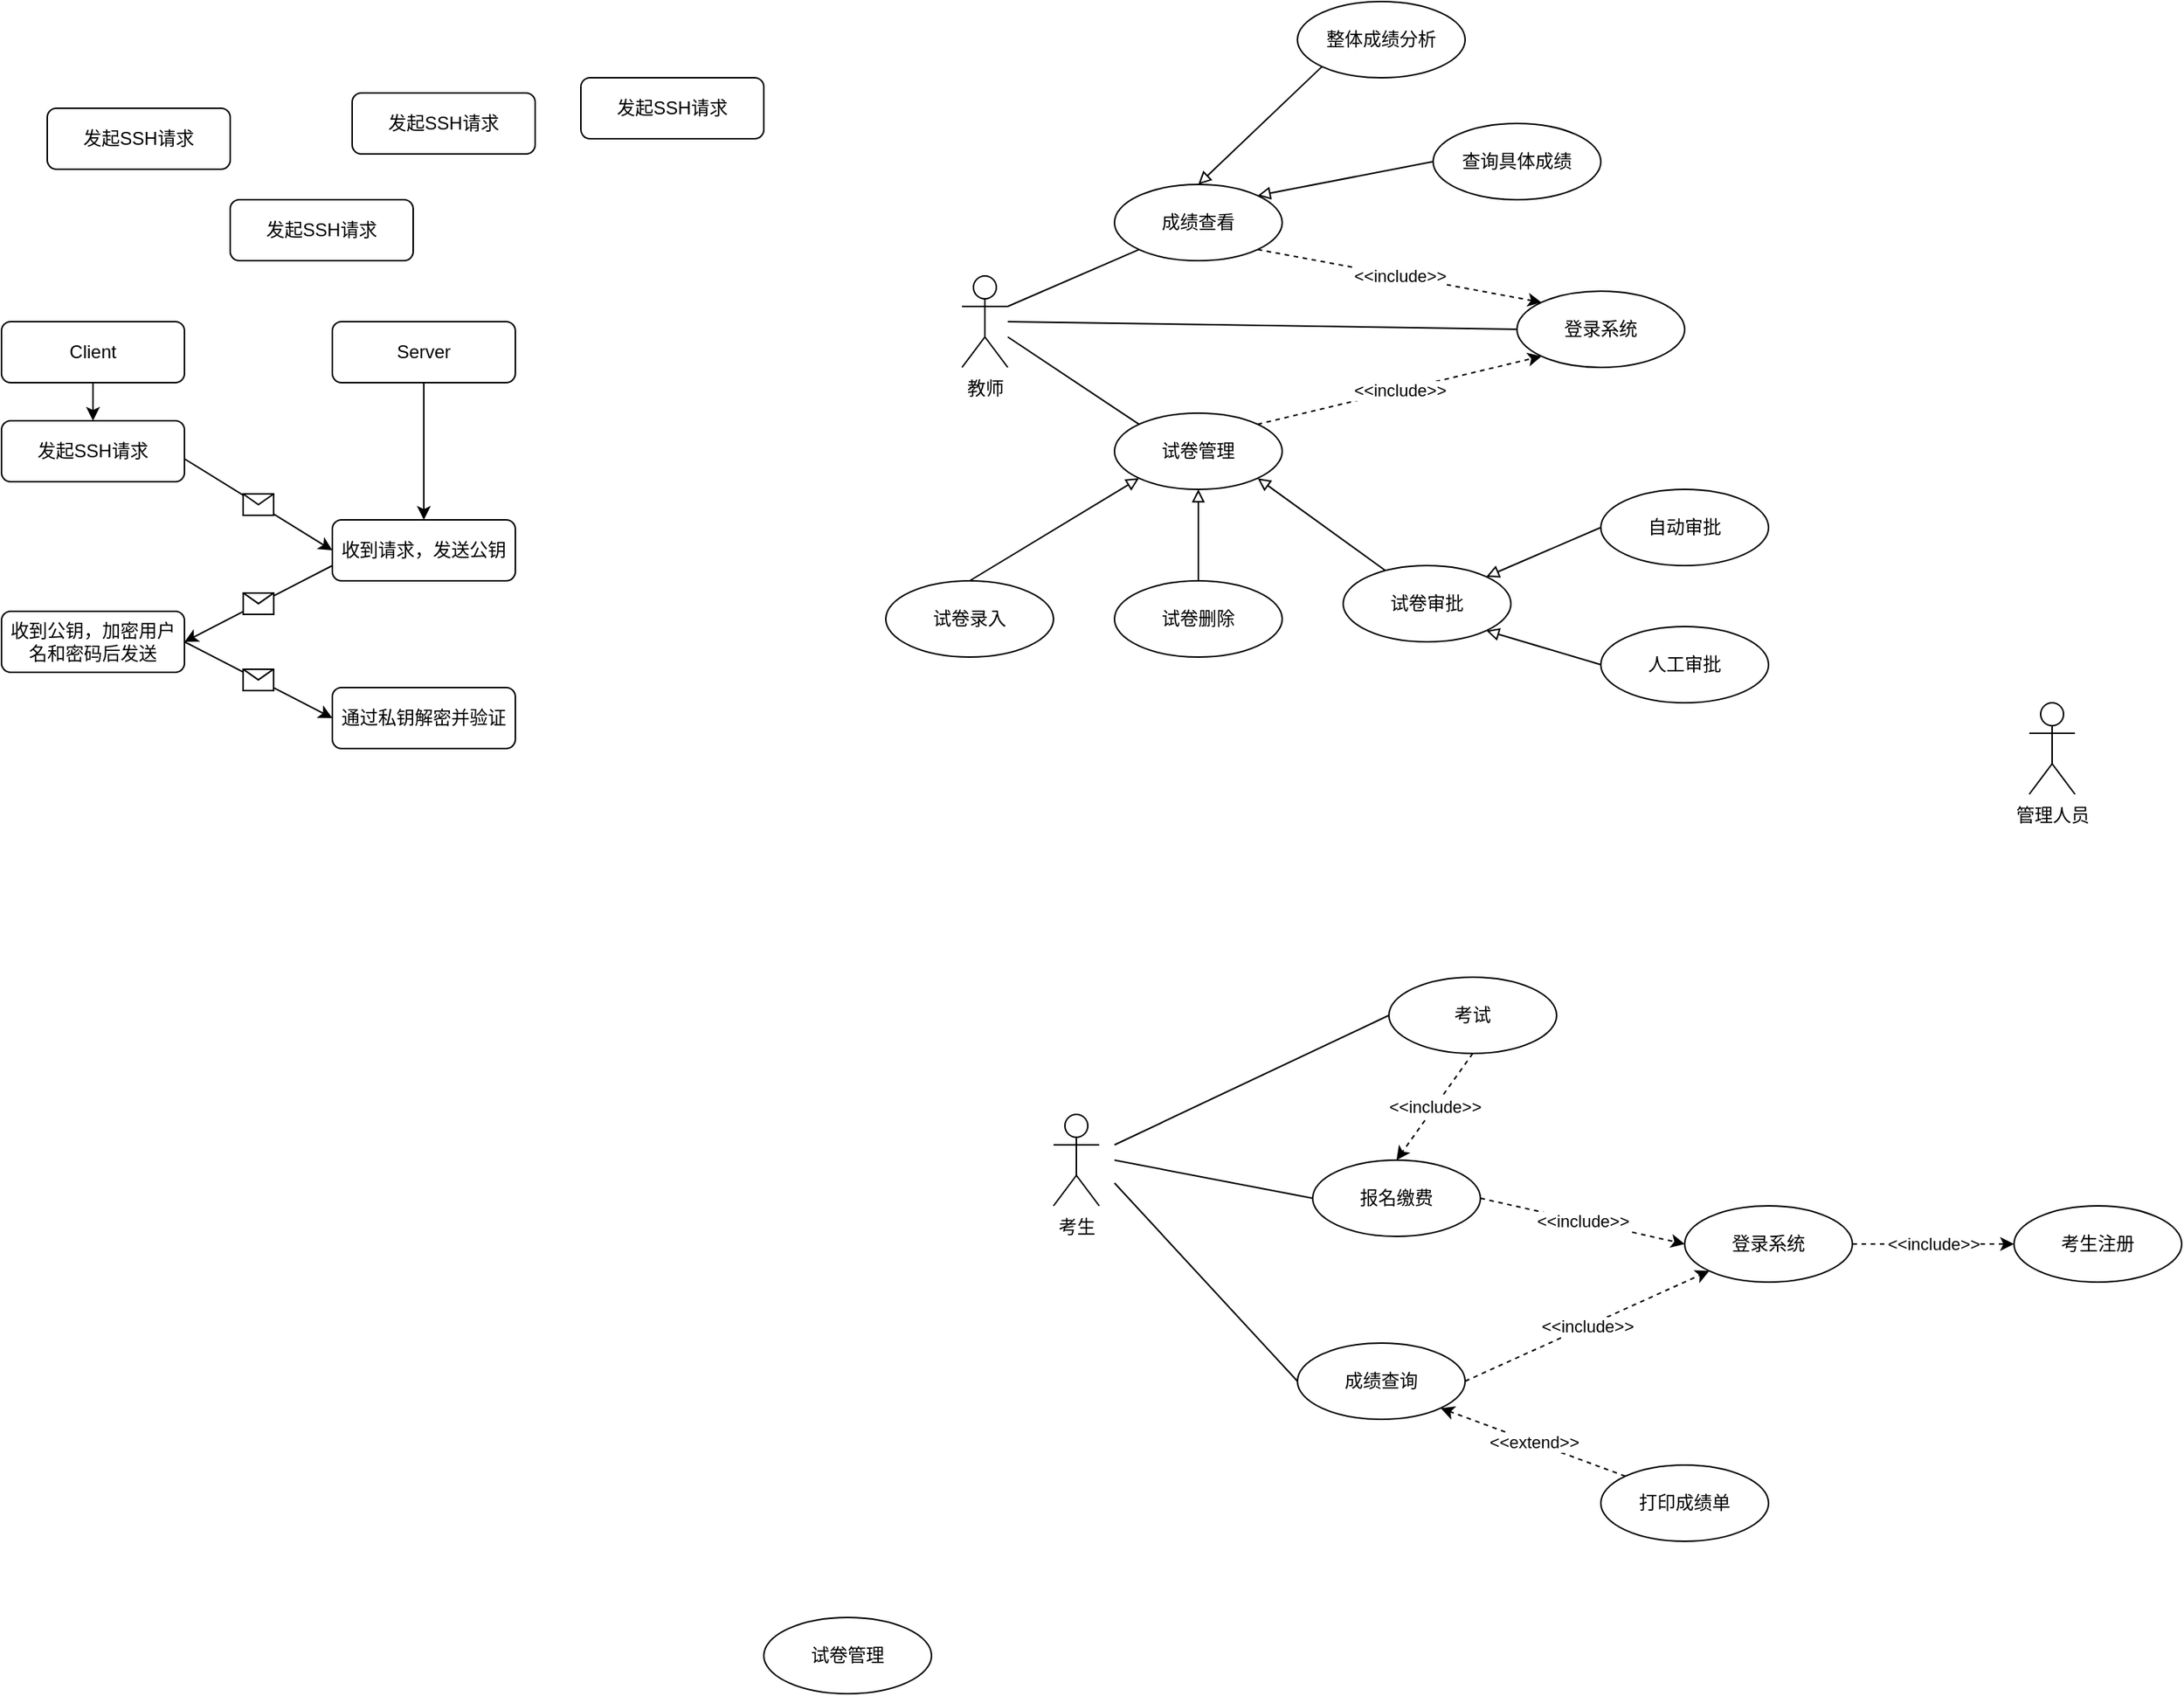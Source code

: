 <mxfile version="21.3.7" type="github">
  <diagram name="第 1 页" id="wWUAdz8lI7sKBqC8GPak">
    <mxGraphModel dx="1841" dy="1853" grid="1" gridSize="10" guides="1" tooltips="1" connect="1" arrows="1" fold="1" page="1" pageScale="1" pageWidth="827" pageHeight="1169" math="0" shadow="0">
      <root>
        <mxCell id="0" />
        <mxCell id="1" parent="0" />
        <mxCell id="67cp0wCS2jolBxcsPaVe-2" value="考生" style="shape=umlActor;verticalLabelPosition=bottom;verticalAlign=top;html=1;outlineConnect=0;" parent="1" vertex="1">
          <mxGeometry y="700" width="30" height="60" as="geometry" />
        </mxCell>
        <mxCell id="67cp0wCS2jolBxcsPaVe-6" value="教师" style="shape=umlActor;verticalLabelPosition=bottom;verticalAlign=top;html=1;outlineConnect=0;" parent="1" vertex="1">
          <mxGeometry x="-60" y="150" width="30" height="60" as="geometry" />
        </mxCell>
        <mxCell id="67cp0wCS2jolBxcsPaVe-7" value="管理人员" style="shape=umlActor;verticalLabelPosition=bottom;verticalAlign=top;html=1;outlineConnect=0;" parent="1" vertex="1">
          <mxGeometry x="640" y="430" width="30" height="60" as="geometry" />
        </mxCell>
        <mxCell id="67cp0wCS2jolBxcsPaVe-54" value="&amp;lt;&amp;lt;include&amp;gt;&amp;gt;" style="rounded=0;orthogonalLoop=1;jettySize=auto;html=1;exitX=1;exitY=0;exitDx=0;exitDy=0;entryX=0;entryY=1;entryDx=0;entryDy=0;dashed=1;" parent="1" source="67cp0wCS2jolBxcsPaVe-8" target="67cp0wCS2jolBxcsPaVe-52" edge="1">
          <mxGeometry relative="1" as="geometry" />
        </mxCell>
        <mxCell id="67cp0wCS2jolBxcsPaVe-8" value="试卷管理" style="ellipse;whiteSpace=wrap;html=1;" parent="1" vertex="1">
          <mxGeometry x="40" y="240" width="110" height="50" as="geometry" />
        </mxCell>
        <mxCell id="67cp0wCS2jolBxcsPaVe-10" value="" style="endArrow=none;html=1;rounded=0;entryX=0;entryY=0;entryDx=0;entryDy=0;" parent="1" target="67cp0wCS2jolBxcsPaVe-8" edge="1">
          <mxGeometry width="50" height="50" relative="1" as="geometry">
            <mxPoint x="-30" y="190" as="sourcePoint" />
            <mxPoint x="20" y="140" as="targetPoint" />
          </mxGeometry>
        </mxCell>
        <mxCell id="67cp0wCS2jolBxcsPaVe-14" value="试卷管理" style="ellipse;whiteSpace=wrap;html=1;" parent="1" vertex="1">
          <mxGeometry x="-190" y="1030" width="110" height="50" as="geometry" />
        </mxCell>
        <mxCell id="67cp0wCS2jolBxcsPaVe-60" style="rounded=0;orthogonalLoop=1;jettySize=auto;html=1;exitX=0;exitY=0.5;exitDx=0;exitDy=0;entryX=1;entryY=0;entryDx=0;entryDy=0;endArrow=block;endFill=0;" parent="1" source="67cp0wCS2jolBxcsPaVe-16" target="67cp0wCS2jolBxcsPaVe-17" edge="1">
          <mxGeometry relative="1" as="geometry" />
        </mxCell>
        <mxCell id="67cp0wCS2jolBxcsPaVe-16" value="查询具体成绩" style="ellipse;whiteSpace=wrap;html=1;" parent="1" vertex="1">
          <mxGeometry x="249" y="50" width="110" height="50" as="geometry" />
        </mxCell>
        <mxCell id="67cp0wCS2jolBxcsPaVe-17" value="成绩查看" style="ellipse;whiteSpace=wrap;html=1;" parent="1" vertex="1">
          <mxGeometry x="40" y="90" width="110" height="50" as="geometry" />
        </mxCell>
        <mxCell id="67cp0wCS2jolBxcsPaVe-48" value="&amp;lt;&amp;lt;extend&amp;gt;&amp;gt;" style="rounded=0;orthogonalLoop=1;jettySize=auto;html=1;exitX=0;exitY=0;exitDx=0;exitDy=0;entryX=1;entryY=1;entryDx=0;entryDy=0;dashed=1;" parent="1" source="67cp0wCS2jolBxcsPaVe-18" target="67cp0wCS2jolBxcsPaVe-20" edge="1">
          <mxGeometry relative="1" as="geometry" />
        </mxCell>
        <mxCell id="67cp0wCS2jolBxcsPaVe-18" value="打印成绩单" style="ellipse;whiteSpace=wrap;html=1;" parent="1" vertex="1">
          <mxGeometry x="359" y="930" width="110" height="50" as="geometry" />
        </mxCell>
        <mxCell id="67cp0wCS2jolBxcsPaVe-20" value="成绩查询" style="ellipse;whiteSpace=wrap;html=1;" parent="1" vertex="1">
          <mxGeometry x="160" y="850" width="110" height="50" as="geometry" />
        </mxCell>
        <mxCell id="67cp0wCS2jolBxcsPaVe-21" value="考试" style="ellipse;whiteSpace=wrap;html=1;" parent="1" vertex="1">
          <mxGeometry x="220" y="610" width="110" height="50" as="geometry" />
        </mxCell>
        <mxCell id="67cp0wCS2jolBxcsPaVe-22" value="报名缴费" style="ellipse;whiteSpace=wrap;html=1;" parent="1" vertex="1">
          <mxGeometry x="170" y="730" width="110" height="50" as="geometry" />
        </mxCell>
        <mxCell id="67cp0wCS2jolBxcsPaVe-23" value="考生注册" style="ellipse;whiteSpace=wrap;html=1;" parent="1" vertex="1">
          <mxGeometry x="630" y="760" width="110" height="50" as="geometry" />
        </mxCell>
        <mxCell id="67cp0wCS2jolBxcsPaVe-35" value="&amp;lt;&amp;lt;include&amp;gt;&amp;gt;" style="edgeStyle=orthogonalEdgeStyle;rounded=0;orthogonalLoop=1;jettySize=auto;html=1;exitX=1;exitY=0.5;exitDx=0;exitDy=0;entryX=0;entryY=0.5;entryDx=0;entryDy=0;dashed=1;" parent="1" source="67cp0wCS2jolBxcsPaVe-24" target="67cp0wCS2jolBxcsPaVe-23" edge="1">
          <mxGeometry relative="1" as="geometry" />
        </mxCell>
        <mxCell id="67cp0wCS2jolBxcsPaVe-24" value="登录系统" style="ellipse;whiteSpace=wrap;html=1;" parent="1" vertex="1">
          <mxGeometry x="414" y="760" width="110" height="50" as="geometry" />
        </mxCell>
        <mxCell id="67cp0wCS2jolBxcsPaVe-29" value="" style="edgeStyle=orthogonalEdgeStyle;rounded=0;orthogonalLoop=1;jettySize=auto;html=1;exitX=0.5;exitY=0;exitDx=0;exitDy=0;entryX=0.5;entryY=1;entryDx=0;entryDy=0;endArrow=block;endFill=0;" parent="1" source="67cp0wCS2jolBxcsPaVe-25" target="67cp0wCS2jolBxcsPaVe-8" edge="1">
          <mxGeometry relative="1" as="geometry">
            <mxPoint as="offset" />
          </mxGeometry>
        </mxCell>
        <mxCell id="67cp0wCS2jolBxcsPaVe-25" value="试卷删除" style="ellipse;whiteSpace=wrap;html=1;" parent="1" vertex="1">
          <mxGeometry x="40" y="350" width="110" height="50" as="geometry" />
        </mxCell>
        <mxCell id="67cp0wCS2jolBxcsPaVe-28" value="" style="rounded=0;orthogonalLoop=1;jettySize=auto;html=1;exitX=0.5;exitY=0;exitDx=0;exitDy=0;entryX=0;entryY=1;entryDx=0;entryDy=0;endArrow=block;endFill=0;" parent="1" source="67cp0wCS2jolBxcsPaVe-26" target="67cp0wCS2jolBxcsPaVe-8" edge="1">
          <mxGeometry relative="1" as="geometry" />
        </mxCell>
        <mxCell id="67cp0wCS2jolBxcsPaVe-26" value="试卷录入" style="ellipse;whiteSpace=wrap;html=1;" parent="1" vertex="1">
          <mxGeometry x="-110" y="350" width="110" height="50" as="geometry" />
        </mxCell>
        <mxCell id="67cp0wCS2jolBxcsPaVe-30" value="" style="rounded=0;orthogonalLoop=1;jettySize=auto;html=1;exitX=0.5;exitY=0;exitDx=0;exitDy=0;entryX=1;entryY=1;entryDx=0;entryDy=0;endArrow=block;endFill=0;" parent="1" target="67cp0wCS2jolBxcsPaVe-8" edge="1">
          <mxGeometry relative="1" as="geometry">
            <mxPoint x="227" y="350" as="sourcePoint" />
            <mxPoint x="125.891" y="292.678" as="targetPoint" />
          </mxGeometry>
        </mxCell>
        <mxCell id="67cp0wCS2jolBxcsPaVe-27" value="试卷审批" style="ellipse;whiteSpace=wrap;html=1;" parent="1" vertex="1">
          <mxGeometry x="190" y="340" width="110" height="50" as="geometry" />
        </mxCell>
        <mxCell id="67cp0wCS2jolBxcsPaVe-36" value="&amp;lt;&amp;lt;include&amp;gt;&amp;gt;" style="rounded=0;orthogonalLoop=1;jettySize=auto;html=1;exitX=1;exitY=0.5;exitDx=0;exitDy=0;entryX=0;entryY=0.5;entryDx=0;entryDy=0;dashed=1;" parent="1" source="67cp0wCS2jolBxcsPaVe-22" target="67cp0wCS2jolBxcsPaVe-24" edge="1">
          <mxGeometry relative="1" as="geometry">
            <mxPoint x="390" y="794.5" as="sourcePoint" />
            <mxPoint x="510" y="794.5" as="targetPoint" />
          </mxGeometry>
        </mxCell>
        <mxCell id="67cp0wCS2jolBxcsPaVe-38" value="&amp;lt;&amp;lt;include&amp;gt;&amp;gt;" style="rounded=0;orthogonalLoop=1;jettySize=auto;html=1;exitX=1;exitY=0.5;exitDx=0;exitDy=0;entryX=0;entryY=1;entryDx=0;entryDy=0;dashed=1;" parent="1" source="67cp0wCS2jolBxcsPaVe-20" target="67cp0wCS2jolBxcsPaVe-24" edge="1">
          <mxGeometry relative="1" as="geometry">
            <mxPoint x="380" y="805" as="sourcePoint" />
            <mxPoint x="490" y="805" as="targetPoint" />
          </mxGeometry>
        </mxCell>
        <mxCell id="67cp0wCS2jolBxcsPaVe-42" value="&amp;lt;&amp;lt;include&amp;gt;&amp;gt;" style="rounded=0;orthogonalLoop=1;jettySize=auto;html=1;exitX=0.5;exitY=1;exitDx=0;exitDy=0;entryX=0.5;entryY=0;entryDx=0;entryDy=0;dashed=1;" parent="1" source="67cp0wCS2jolBxcsPaVe-21" target="67cp0wCS2jolBxcsPaVe-22" edge="1">
          <mxGeometry relative="1" as="geometry">
            <mxPoint x="290" y="805" as="sourcePoint" />
            <mxPoint x="490" y="805" as="targetPoint" />
          </mxGeometry>
        </mxCell>
        <mxCell id="67cp0wCS2jolBxcsPaVe-49" value="" style="endArrow=none;html=1;rounded=0;entryX=0;entryY=0.5;entryDx=0;entryDy=0;" parent="1" target="67cp0wCS2jolBxcsPaVe-21" edge="1">
          <mxGeometry width="50" height="50" relative="1" as="geometry">
            <mxPoint x="40" y="720" as="sourcePoint" />
            <mxPoint x="90" y="670" as="targetPoint" />
          </mxGeometry>
        </mxCell>
        <mxCell id="67cp0wCS2jolBxcsPaVe-50" value="" style="endArrow=none;html=1;rounded=0;entryX=0;entryY=0.5;entryDx=0;entryDy=0;" parent="1" target="67cp0wCS2jolBxcsPaVe-22" edge="1">
          <mxGeometry width="50" height="50" relative="1" as="geometry">
            <mxPoint x="40" y="730" as="sourcePoint" />
            <mxPoint x="90" y="670" as="targetPoint" />
          </mxGeometry>
        </mxCell>
        <mxCell id="67cp0wCS2jolBxcsPaVe-51" value="" style="endArrow=none;html=1;rounded=0;entryX=0;entryY=0.5;entryDx=0;entryDy=0;" parent="1" target="67cp0wCS2jolBxcsPaVe-20" edge="1">
          <mxGeometry width="50" height="50" relative="1" as="geometry">
            <mxPoint x="40" y="745" as="sourcePoint" />
            <mxPoint x="160" y="770" as="targetPoint" />
          </mxGeometry>
        </mxCell>
        <mxCell id="67cp0wCS2jolBxcsPaVe-52" value="登录系统" style="ellipse;whiteSpace=wrap;html=1;" parent="1" vertex="1">
          <mxGeometry x="304" y="160" width="110" height="50" as="geometry" />
        </mxCell>
        <mxCell id="67cp0wCS2jolBxcsPaVe-53" value="" style="endArrow=none;html=1;rounded=0;entryX=0;entryY=0.5;entryDx=0;entryDy=0;" parent="1" target="67cp0wCS2jolBxcsPaVe-52" edge="1">
          <mxGeometry width="50" height="50" relative="1" as="geometry">
            <mxPoint x="-30" y="180" as="sourcePoint" />
            <mxPoint x="20" y="130" as="targetPoint" />
          </mxGeometry>
        </mxCell>
        <mxCell id="67cp0wCS2jolBxcsPaVe-55" value="" style="endArrow=none;html=1;rounded=0;entryX=0;entryY=1;entryDx=0;entryDy=0;" parent="1" target="67cp0wCS2jolBxcsPaVe-17" edge="1">
          <mxGeometry width="50" height="50" relative="1" as="geometry">
            <mxPoint x="-30" y="170" as="sourcePoint" />
            <mxPoint x="20" y="120" as="targetPoint" />
          </mxGeometry>
        </mxCell>
        <mxCell id="67cp0wCS2jolBxcsPaVe-56" value="&amp;lt;&amp;lt;include&amp;gt;&amp;gt;" style="rounded=0;orthogonalLoop=1;jettySize=auto;html=1;exitX=1;exitY=1;exitDx=0;exitDy=0;entryX=0;entryY=0;entryDx=0;entryDy=0;dashed=1;" parent="1" source="67cp0wCS2jolBxcsPaVe-17" target="67cp0wCS2jolBxcsPaVe-52" edge="1">
          <mxGeometry relative="1" as="geometry">
            <mxPoint x="134" y="267" as="sourcePoint" />
            <mxPoint x="206" y="208" as="targetPoint" />
          </mxGeometry>
        </mxCell>
        <mxCell id="67cp0wCS2jolBxcsPaVe-62" style="rounded=0;orthogonalLoop=1;jettySize=auto;html=1;exitX=0;exitY=1;exitDx=0;exitDy=0;entryX=0.5;entryY=0;entryDx=0;entryDy=0;endArrow=block;endFill=0;" parent="1" source="67cp0wCS2jolBxcsPaVe-59" target="67cp0wCS2jolBxcsPaVe-17" edge="1">
          <mxGeometry relative="1" as="geometry" />
        </mxCell>
        <mxCell id="67cp0wCS2jolBxcsPaVe-59" value="整体成绩分析" style="ellipse;whiteSpace=wrap;html=1;" parent="1" vertex="1">
          <mxGeometry x="160" y="-30" width="110" height="50" as="geometry" />
        </mxCell>
        <mxCell id="67cp0wCS2jolBxcsPaVe-65" style="rounded=0;orthogonalLoop=1;jettySize=auto;html=1;exitX=0;exitY=0.5;exitDx=0;exitDy=0;entryX=1;entryY=0;entryDx=0;entryDy=0;endArrow=block;endFill=0;" parent="1" source="67cp0wCS2jolBxcsPaVe-63" target="67cp0wCS2jolBxcsPaVe-27" edge="1">
          <mxGeometry relative="1" as="geometry" />
        </mxCell>
        <mxCell id="67cp0wCS2jolBxcsPaVe-63" value="自动审批" style="ellipse;whiteSpace=wrap;html=1;" parent="1" vertex="1">
          <mxGeometry x="359" y="290" width="110" height="50" as="geometry" />
        </mxCell>
        <mxCell id="67cp0wCS2jolBxcsPaVe-66" style="rounded=0;orthogonalLoop=1;jettySize=auto;html=1;exitX=0;exitY=0.5;exitDx=0;exitDy=0;entryX=1;entryY=1;entryDx=0;entryDy=0;endArrow=block;endFill=0;" parent="1" source="67cp0wCS2jolBxcsPaVe-64" target="67cp0wCS2jolBxcsPaVe-27" edge="1">
          <mxGeometry relative="1" as="geometry" />
        </mxCell>
        <mxCell id="67cp0wCS2jolBxcsPaVe-64" value="人工审批" style="ellipse;whiteSpace=wrap;html=1;" parent="1" vertex="1">
          <mxGeometry x="359" y="380" width="110" height="50" as="geometry" />
        </mxCell>
        <mxCell id="kNXhD3Dg3u-zDp8EUQAG-5" style="edgeStyle=orthogonalEdgeStyle;rounded=0;orthogonalLoop=1;jettySize=auto;html=1;exitX=0.5;exitY=1;exitDx=0;exitDy=0;entryX=0.5;entryY=0;entryDx=0;entryDy=0;" edge="1" parent="1" source="kNXhD3Dg3u-zDp8EUQAG-2" target="kNXhD3Dg3u-zDp8EUQAG-4">
          <mxGeometry relative="1" as="geometry" />
        </mxCell>
        <mxCell id="kNXhD3Dg3u-zDp8EUQAG-2" value="Client" style="rounded=1;whiteSpace=wrap;html=1;" vertex="1" parent="1">
          <mxGeometry x="-690" y="180" width="120" height="40" as="geometry" />
        </mxCell>
        <mxCell id="kNXhD3Dg3u-zDp8EUQAG-3" value="Server" style="rounded=1;whiteSpace=wrap;html=1;" vertex="1" parent="1">
          <mxGeometry x="-473" y="180" width="120" height="40" as="geometry" />
        </mxCell>
        <mxCell id="kNXhD3Dg3u-zDp8EUQAG-4" value="发起SSH请求" style="rounded=1;whiteSpace=wrap;html=1;" vertex="1" parent="1">
          <mxGeometry x="-690" y="245" width="120" height="40" as="geometry" />
        </mxCell>
        <mxCell id="kNXhD3Dg3u-zDp8EUQAG-16" style="edgeStyle=orthogonalEdgeStyle;rounded=0;orthogonalLoop=1;jettySize=auto;html=1;entryX=0.5;entryY=0;entryDx=0;entryDy=0;exitX=0.5;exitY=1;exitDx=0;exitDy=0;" edge="1" parent="1" source="kNXhD3Dg3u-zDp8EUQAG-3" target="kNXhD3Dg3u-zDp8EUQAG-13">
          <mxGeometry relative="1" as="geometry">
            <mxPoint x="-413" y="285" as="sourcePoint" />
          </mxGeometry>
        </mxCell>
        <mxCell id="kNXhD3Dg3u-zDp8EUQAG-10" value="发起SSH请求" style="rounded=1;whiteSpace=wrap;html=1;" vertex="1" parent="1">
          <mxGeometry x="-540" y="100" width="120" height="40" as="geometry" />
        </mxCell>
        <mxCell id="kNXhD3Dg3u-zDp8EUQAG-11" value="收到公钥，加密用户名和密码后发送" style="rounded=1;whiteSpace=wrap;html=1;" vertex="1" parent="1">
          <mxGeometry x="-690" y="370" width="120" height="40" as="geometry" />
        </mxCell>
        <mxCell id="kNXhD3Dg3u-zDp8EUQAG-12" value="发起SSH请求" style="rounded=1;whiteSpace=wrap;html=1;" vertex="1" parent="1">
          <mxGeometry x="-310" y="20" width="120" height="40" as="geometry" />
        </mxCell>
        <mxCell id="kNXhD3Dg3u-zDp8EUQAG-13" value="收到请求，发送公钥" style="rounded=1;whiteSpace=wrap;html=1;" vertex="1" parent="1">
          <mxGeometry x="-473" y="310" width="120" height="40" as="geometry" />
        </mxCell>
        <mxCell id="kNXhD3Dg3u-zDp8EUQAG-14" value="发起SSH请求" style="rounded=1;whiteSpace=wrap;html=1;" vertex="1" parent="1">
          <mxGeometry x="-460" y="30" width="120" height="40" as="geometry" />
        </mxCell>
        <mxCell id="kNXhD3Dg3u-zDp8EUQAG-15" value="发起SSH请求" style="rounded=1;whiteSpace=wrap;html=1;" vertex="1" parent="1">
          <mxGeometry x="-660" y="40" width="120" height="40" as="geometry" />
        </mxCell>
        <mxCell id="kNXhD3Dg3u-zDp8EUQAG-17" value="通过私钥解密并验证" style="rounded=1;whiteSpace=wrap;html=1;" vertex="1" parent="1">
          <mxGeometry x="-473" y="420" width="120" height="40" as="geometry" />
        </mxCell>
        <mxCell id="kNXhD3Dg3u-zDp8EUQAG-18" value="" style="endArrow=classic;html=1;rounded=0;entryX=0;entryY=0.5;entryDx=0;entryDy=0;" edge="1" parent="1" target="kNXhD3Dg3u-zDp8EUQAG-13">
          <mxGeometry relative="1" as="geometry">
            <mxPoint x="-570" y="270" as="sourcePoint" />
            <mxPoint x="-470" y="260" as="targetPoint" />
          </mxGeometry>
        </mxCell>
        <mxCell id="kNXhD3Dg3u-zDp8EUQAG-19" value="" style="shape=message;html=1;outlineConnect=0;" vertex="1" parent="kNXhD3Dg3u-zDp8EUQAG-18">
          <mxGeometry width="20" height="14" relative="1" as="geometry">
            <mxPoint x="-10" y="-7" as="offset" />
          </mxGeometry>
        </mxCell>
        <mxCell id="kNXhD3Dg3u-zDp8EUQAG-20" value="" style="endArrow=classic;html=1;rounded=0;entryX=0;entryY=0.5;entryDx=0;entryDy=0;" edge="1" parent="1" target="kNXhD3Dg3u-zDp8EUQAG-17">
          <mxGeometry relative="1" as="geometry">
            <mxPoint x="-570" y="390" as="sourcePoint" />
            <mxPoint x="-470" y="390" as="targetPoint" />
          </mxGeometry>
        </mxCell>
        <mxCell id="kNXhD3Dg3u-zDp8EUQAG-21" value="" style="shape=message;html=1;outlineConnect=0;" vertex="1" parent="kNXhD3Dg3u-zDp8EUQAG-20">
          <mxGeometry width="20" height="14" relative="1" as="geometry">
            <mxPoint x="-10" y="-7" as="offset" />
          </mxGeometry>
        </mxCell>
        <mxCell id="kNXhD3Dg3u-zDp8EUQAG-22" value="" style="endArrow=classic;html=1;rounded=0;entryX=1;entryY=0.5;entryDx=0;entryDy=0;exitX=0;exitY=0.75;exitDx=0;exitDy=0;" edge="1" parent="1" source="kNXhD3Dg3u-zDp8EUQAG-13" target="kNXhD3Dg3u-zDp8EUQAG-11">
          <mxGeometry relative="1" as="geometry">
            <mxPoint x="-470" y="340" as="sourcePoint" />
            <mxPoint x="-370" y="330" as="targetPoint" />
          </mxGeometry>
        </mxCell>
        <mxCell id="kNXhD3Dg3u-zDp8EUQAG-23" value="" style="shape=message;html=1;outlineConnect=0;" vertex="1" parent="kNXhD3Dg3u-zDp8EUQAG-22">
          <mxGeometry width="20" height="14" relative="1" as="geometry">
            <mxPoint x="-10" y="-7" as="offset" />
          </mxGeometry>
        </mxCell>
      </root>
    </mxGraphModel>
  </diagram>
</mxfile>
